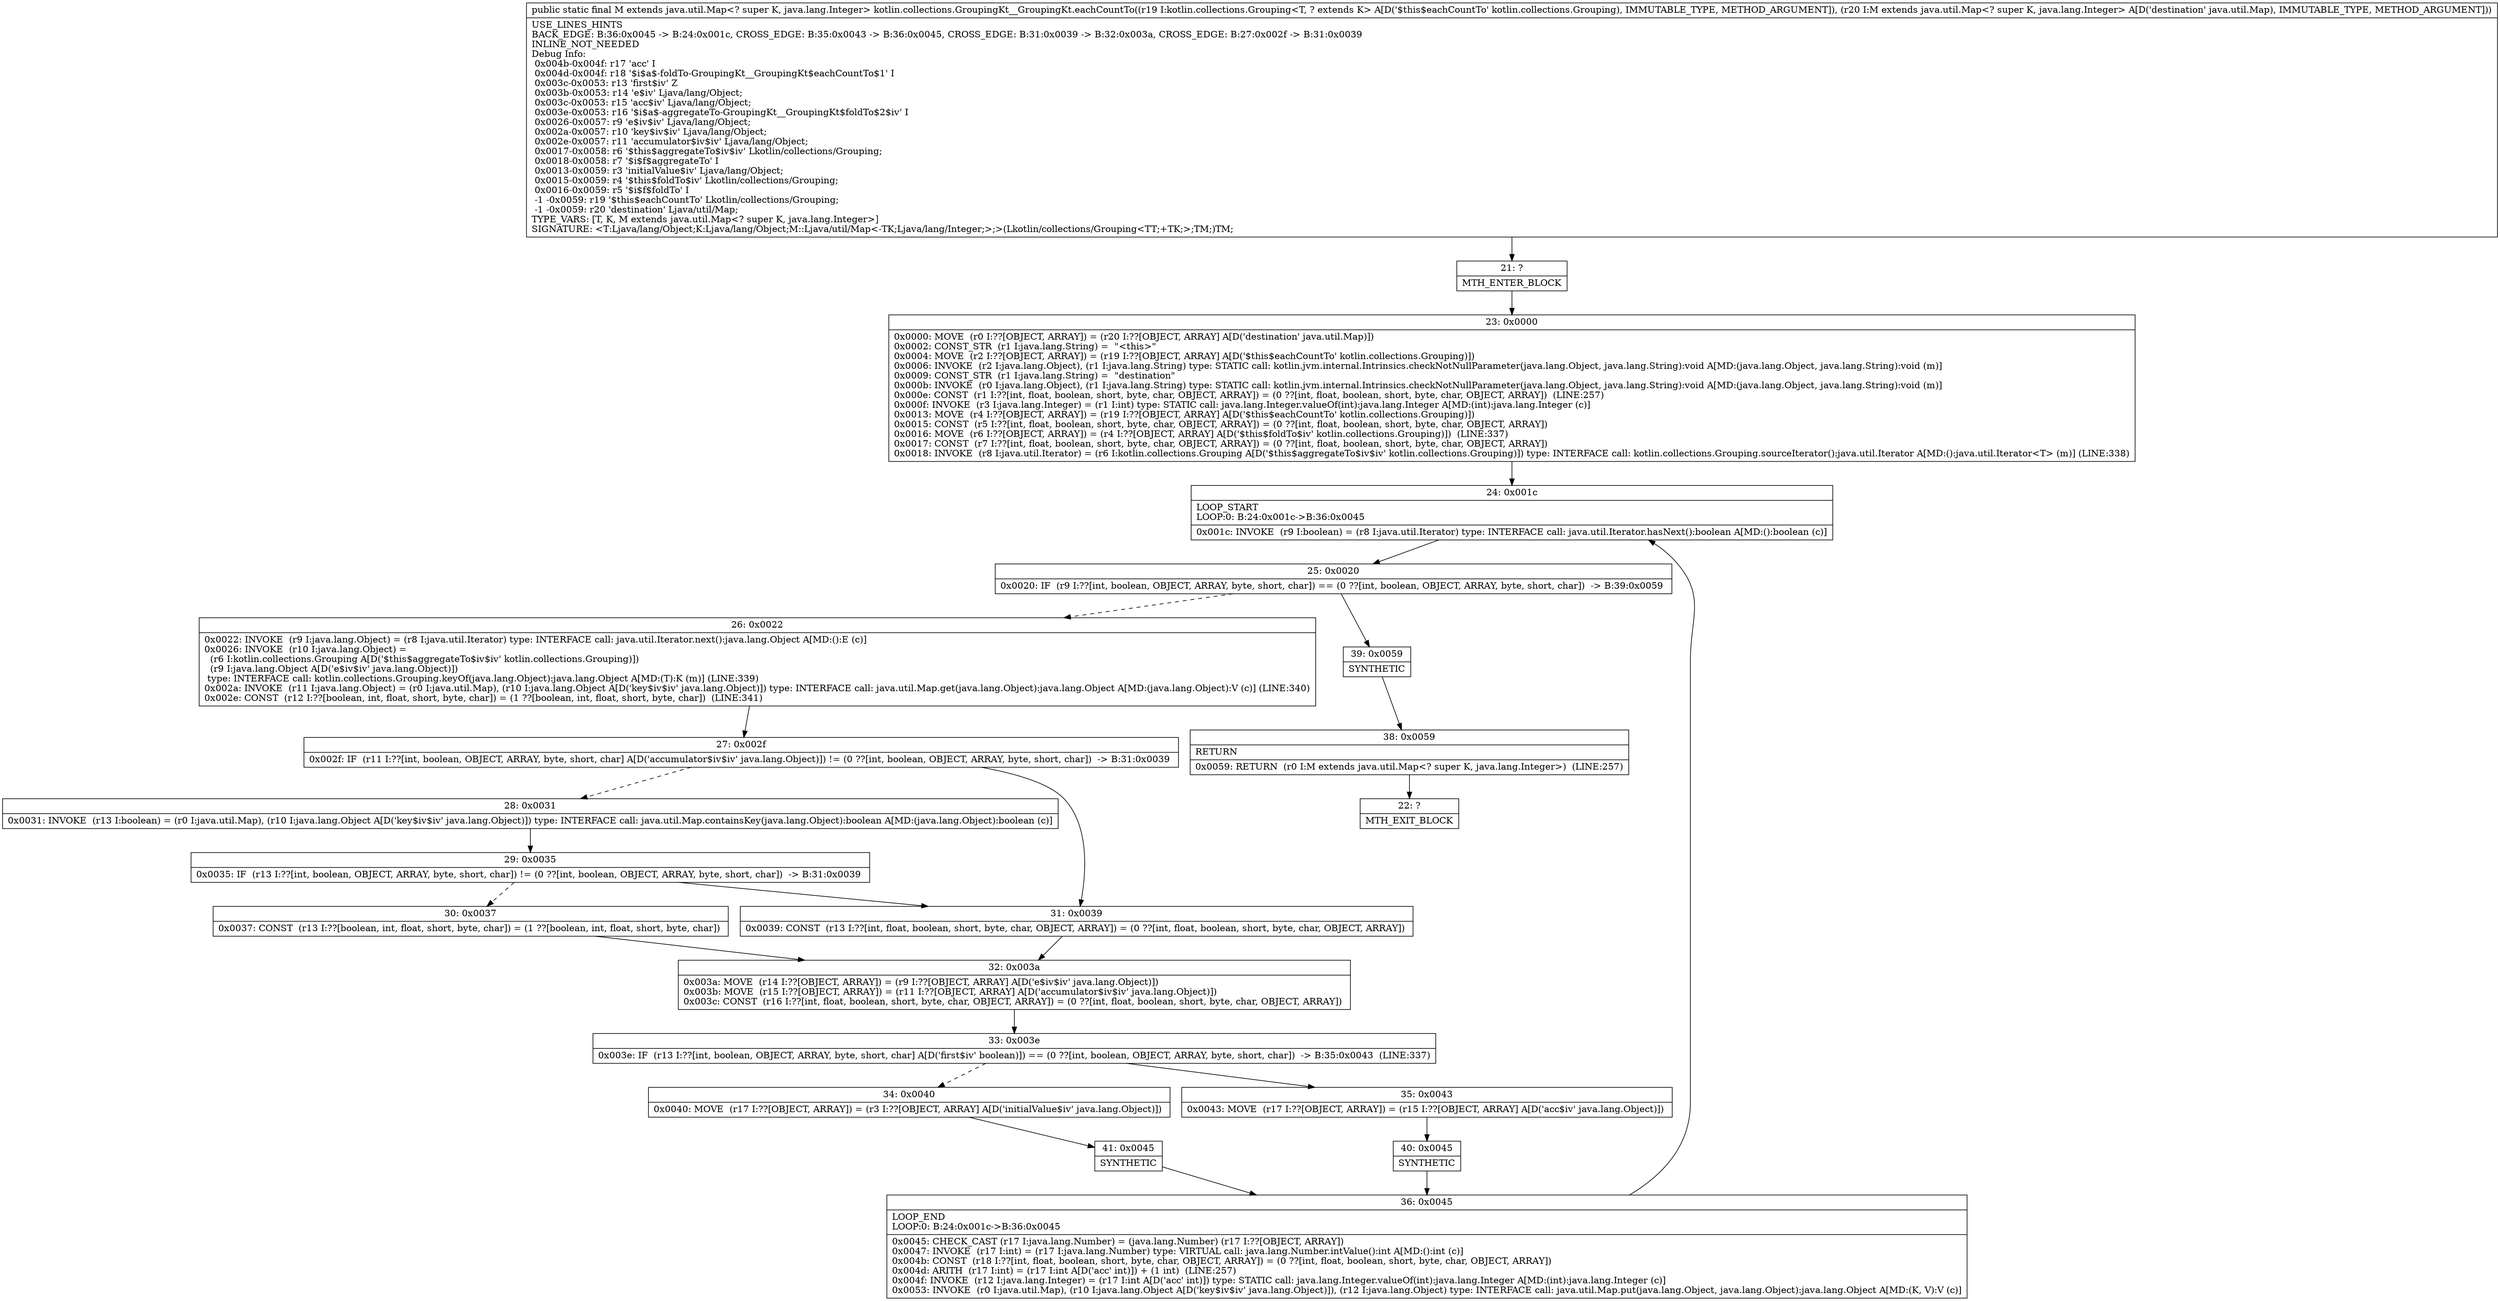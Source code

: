 digraph "CFG forkotlin.collections.GroupingKt__GroupingKt.eachCountTo(Lkotlin\/collections\/Grouping;Ljava\/util\/Map;)Ljava\/util\/Map;" {
Node_21 [shape=record,label="{21\:\ ?|MTH_ENTER_BLOCK\l}"];
Node_23 [shape=record,label="{23\:\ 0x0000|0x0000: MOVE  (r0 I:??[OBJECT, ARRAY]) = (r20 I:??[OBJECT, ARRAY] A[D('destination' java.util.Map)]) \l0x0002: CONST_STR  (r1 I:java.lang.String) =  \"\<this\>\" \l0x0004: MOVE  (r2 I:??[OBJECT, ARRAY]) = (r19 I:??[OBJECT, ARRAY] A[D('$this$eachCountTo' kotlin.collections.Grouping)]) \l0x0006: INVOKE  (r2 I:java.lang.Object), (r1 I:java.lang.String) type: STATIC call: kotlin.jvm.internal.Intrinsics.checkNotNullParameter(java.lang.Object, java.lang.String):void A[MD:(java.lang.Object, java.lang.String):void (m)]\l0x0009: CONST_STR  (r1 I:java.lang.String) =  \"destination\" \l0x000b: INVOKE  (r0 I:java.lang.Object), (r1 I:java.lang.String) type: STATIC call: kotlin.jvm.internal.Intrinsics.checkNotNullParameter(java.lang.Object, java.lang.String):void A[MD:(java.lang.Object, java.lang.String):void (m)]\l0x000e: CONST  (r1 I:??[int, float, boolean, short, byte, char, OBJECT, ARRAY]) = (0 ??[int, float, boolean, short, byte, char, OBJECT, ARRAY])  (LINE:257)\l0x000f: INVOKE  (r3 I:java.lang.Integer) = (r1 I:int) type: STATIC call: java.lang.Integer.valueOf(int):java.lang.Integer A[MD:(int):java.lang.Integer (c)]\l0x0013: MOVE  (r4 I:??[OBJECT, ARRAY]) = (r19 I:??[OBJECT, ARRAY] A[D('$this$eachCountTo' kotlin.collections.Grouping)]) \l0x0015: CONST  (r5 I:??[int, float, boolean, short, byte, char, OBJECT, ARRAY]) = (0 ??[int, float, boolean, short, byte, char, OBJECT, ARRAY]) \l0x0016: MOVE  (r6 I:??[OBJECT, ARRAY]) = (r4 I:??[OBJECT, ARRAY] A[D('$this$foldTo$iv' kotlin.collections.Grouping)])  (LINE:337)\l0x0017: CONST  (r7 I:??[int, float, boolean, short, byte, char, OBJECT, ARRAY]) = (0 ??[int, float, boolean, short, byte, char, OBJECT, ARRAY]) \l0x0018: INVOKE  (r8 I:java.util.Iterator) = (r6 I:kotlin.collections.Grouping A[D('$this$aggregateTo$iv$iv' kotlin.collections.Grouping)]) type: INTERFACE call: kotlin.collections.Grouping.sourceIterator():java.util.Iterator A[MD:():java.util.Iterator\<T\> (m)] (LINE:338)\l}"];
Node_24 [shape=record,label="{24\:\ 0x001c|LOOP_START\lLOOP:0: B:24:0x001c\-\>B:36:0x0045\l|0x001c: INVOKE  (r9 I:boolean) = (r8 I:java.util.Iterator) type: INTERFACE call: java.util.Iterator.hasNext():boolean A[MD:():boolean (c)]\l}"];
Node_25 [shape=record,label="{25\:\ 0x0020|0x0020: IF  (r9 I:??[int, boolean, OBJECT, ARRAY, byte, short, char]) == (0 ??[int, boolean, OBJECT, ARRAY, byte, short, char])  \-\> B:39:0x0059 \l}"];
Node_26 [shape=record,label="{26\:\ 0x0022|0x0022: INVOKE  (r9 I:java.lang.Object) = (r8 I:java.util.Iterator) type: INTERFACE call: java.util.Iterator.next():java.lang.Object A[MD:():E (c)]\l0x0026: INVOKE  (r10 I:java.lang.Object) = \l  (r6 I:kotlin.collections.Grouping A[D('$this$aggregateTo$iv$iv' kotlin.collections.Grouping)])\l  (r9 I:java.lang.Object A[D('e$iv$iv' java.lang.Object)])\l type: INTERFACE call: kotlin.collections.Grouping.keyOf(java.lang.Object):java.lang.Object A[MD:(T):K (m)] (LINE:339)\l0x002a: INVOKE  (r11 I:java.lang.Object) = (r0 I:java.util.Map), (r10 I:java.lang.Object A[D('key$iv$iv' java.lang.Object)]) type: INTERFACE call: java.util.Map.get(java.lang.Object):java.lang.Object A[MD:(java.lang.Object):V (c)] (LINE:340)\l0x002e: CONST  (r12 I:??[boolean, int, float, short, byte, char]) = (1 ??[boolean, int, float, short, byte, char])  (LINE:341)\l}"];
Node_27 [shape=record,label="{27\:\ 0x002f|0x002f: IF  (r11 I:??[int, boolean, OBJECT, ARRAY, byte, short, char] A[D('accumulator$iv$iv' java.lang.Object)]) != (0 ??[int, boolean, OBJECT, ARRAY, byte, short, char])  \-\> B:31:0x0039 \l}"];
Node_28 [shape=record,label="{28\:\ 0x0031|0x0031: INVOKE  (r13 I:boolean) = (r0 I:java.util.Map), (r10 I:java.lang.Object A[D('key$iv$iv' java.lang.Object)]) type: INTERFACE call: java.util.Map.containsKey(java.lang.Object):boolean A[MD:(java.lang.Object):boolean (c)]\l}"];
Node_29 [shape=record,label="{29\:\ 0x0035|0x0035: IF  (r13 I:??[int, boolean, OBJECT, ARRAY, byte, short, char]) != (0 ??[int, boolean, OBJECT, ARRAY, byte, short, char])  \-\> B:31:0x0039 \l}"];
Node_30 [shape=record,label="{30\:\ 0x0037|0x0037: CONST  (r13 I:??[boolean, int, float, short, byte, char]) = (1 ??[boolean, int, float, short, byte, char]) \l}"];
Node_32 [shape=record,label="{32\:\ 0x003a|0x003a: MOVE  (r14 I:??[OBJECT, ARRAY]) = (r9 I:??[OBJECT, ARRAY] A[D('e$iv$iv' java.lang.Object)]) \l0x003b: MOVE  (r15 I:??[OBJECT, ARRAY]) = (r11 I:??[OBJECT, ARRAY] A[D('accumulator$iv$iv' java.lang.Object)]) \l0x003c: CONST  (r16 I:??[int, float, boolean, short, byte, char, OBJECT, ARRAY]) = (0 ??[int, float, boolean, short, byte, char, OBJECT, ARRAY]) \l}"];
Node_33 [shape=record,label="{33\:\ 0x003e|0x003e: IF  (r13 I:??[int, boolean, OBJECT, ARRAY, byte, short, char] A[D('first$iv' boolean)]) == (0 ??[int, boolean, OBJECT, ARRAY, byte, short, char])  \-\> B:35:0x0043  (LINE:337)\l}"];
Node_34 [shape=record,label="{34\:\ 0x0040|0x0040: MOVE  (r17 I:??[OBJECT, ARRAY]) = (r3 I:??[OBJECT, ARRAY] A[D('initialValue$iv' java.lang.Object)]) \l}"];
Node_41 [shape=record,label="{41\:\ 0x0045|SYNTHETIC\l}"];
Node_36 [shape=record,label="{36\:\ 0x0045|LOOP_END\lLOOP:0: B:24:0x001c\-\>B:36:0x0045\l|0x0045: CHECK_CAST (r17 I:java.lang.Number) = (java.lang.Number) (r17 I:??[OBJECT, ARRAY]) \l0x0047: INVOKE  (r17 I:int) = (r17 I:java.lang.Number) type: VIRTUAL call: java.lang.Number.intValue():int A[MD:():int (c)]\l0x004b: CONST  (r18 I:??[int, float, boolean, short, byte, char, OBJECT, ARRAY]) = (0 ??[int, float, boolean, short, byte, char, OBJECT, ARRAY]) \l0x004d: ARITH  (r17 I:int) = (r17 I:int A[D('acc' int)]) + (1 int)  (LINE:257)\l0x004f: INVOKE  (r12 I:java.lang.Integer) = (r17 I:int A[D('acc' int)]) type: STATIC call: java.lang.Integer.valueOf(int):java.lang.Integer A[MD:(int):java.lang.Integer (c)]\l0x0053: INVOKE  (r0 I:java.util.Map), (r10 I:java.lang.Object A[D('key$iv$iv' java.lang.Object)]), (r12 I:java.lang.Object) type: INTERFACE call: java.util.Map.put(java.lang.Object, java.lang.Object):java.lang.Object A[MD:(K, V):V (c)]\l}"];
Node_35 [shape=record,label="{35\:\ 0x0043|0x0043: MOVE  (r17 I:??[OBJECT, ARRAY]) = (r15 I:??[OBJECT, ARRAY] A[D('acc$iv' java.lang.Object)]) \l}"];
Node_40 [shape=record,label="{40\:\ 0x0045|SYNTHETIC\l}"];
Node_31 [shape=record,label="{31\:\ 0x0039|0x0039: CONST  (r13 I:??[int, float, boolean, short, byte, char, OBJECT, ARRAY]) = (0 ??[int, float, boolean, short, byte, char, OBJECT, ARRAY]) \l}"];
Node_39 [shape=record,label="{39\:\ 0x0059|SYNTHETIC\l}"];
Node_38 [shape=record,label="{38\:\ 0x0059|RETURN\l|0x0059: RETURN  (r0 I:M extends java.util.Map\<? super K, java.lang.Integer\>)  (LINE:257)\l}"];
Node_22 [shape=record,label="{22\:\ ?|MTH_EXIT_BLOCK\l}"];
MethodNode[shape=record,label="{public static final M extends java.util.Map\<? super K, java.lang.Integer\> kotlin.collections.GroupingKt__GroupingKt.eachCountTo((r19 I:kotlin.collections.Grouping\<T, ? extends K\> A[D('$this$eachCountTo' kotlin.collections.Grouping), IMMUTABLE_TYPE, METHOD_ARGUMENT]), (r20 I:M extends java.util.Map\<? super K, java.lang.Integer\> A[D('destination' java.util.Map), IMMUTABLE_TYPE, METHOD_ARGUMENT]))  | USE_LINES_HINTS\lBACK_EDGE: B:36:0x0045 \-\> B:24:0x001c, CROSS_EDGE: B:35:0x0043 \-\> B:36:0x0045, CROSS_EDGE: B:31:0x0039 \-\> B:32:0x003a, CROSS_EDGE: B:27:0x002f \-\> B:31:0x0039\lINLINE_NOT_NEEDED\lDebug Info:\l  0x004b\-0x004f: r17 'acc' I\l  0x004d\-0x004f: r18 '$i$a$\-foldTo\-GroupingKt__GroupingKt$eachCountTo$1' I\l  0x003c\-0x0053: r13 'first$iv' Z\l  0x003b\-0x0053: r14 'e$iv' Ljava\/lang\/Object;\l  0x003c\-0x0053: r15 'acc$iv' Ljava\/lang\/Object;\l  0x003e\-0x0053: r16 '$i$a$\-aggregateTo\-GroupingKt__GroupingKt$foldTo$2$iv' I\l  0x0026\-0x0057: r9 'e$iv$iv' Ljava\/lang\/Object;\l  0x002a\-0x0057: r10 'key$iv$iv' Ljava\/lang\/Object;\l  0x002e\-0x0057: r11 'accumulator$iv$iv' Ljava\/lang\/Object;\l  0x0017\-0x0058: r6 '$this$aggregateTo$iv$iv' Lkotlin\/collections\/Grouping;\l  0x0018\-0x0058: r7 '$i$f$aggregateTo' I\l  0x0013\-0x0059: r3 'initialValue$iv' Ljava\/lang\/Object;\l  0x0015\-0x0059: r4 '$this$foldTo$iv' Lkotlin\/collections\/Grouping;\l  0x0016\-0x0059: r5 '$i$f$foldTo' I\l  \-1 \-0x0059: r19 '$this$eachCountTo' Lkotlin\/collections\/Grouping;\l  \-1 \-0x0059: r20 'destination' Ljava\/util\/Map;\lTYPE_VARS: [T, K, M extends java.util.Map\<? super K, java.lang.Integer\>]\lSIGNATURE: \<T:Ljava\/lang\/Object;K:Ljava\/lang\/Object;M::Ljava\/util\/Map\<\-TK;Ljava\/lang\/Integer;\>;\>(Lkotlin\/collections\/Grouping\<TT;+TK;\>;TM;)TM;\l}"];
MethodNode -> Node_21;Node_21 -> Node_23;
Node_23 -> Node_24;
Node_24 -> Node_25;
Node_25 -> Node_26[style=dashed];
Node_25 -> Node_39;
Node_26 -> Node_27;
Node_27 -> Node_28[style=dashed];
Node_27 -> Node_31;
Node_28 -> Node_29;
Node_29 -> Node_30[style=dashed];
Node_29 -> Node_31;
Node_30 -> Node_32;
Node_32 -> Node_33;
Node_33 -> Node_34[style=dashed];
Node_33 -> Node_35;
Node_34 -> Node_41;
Node_41 -> Node_36;
Node_36 -> Node_24;
Node_35 -> Node_40;
Node_40 -> Node_36;
Node_31 -> Node_32;
Node_39 -> Node_38;
Node_38 -> Node_22;
}

